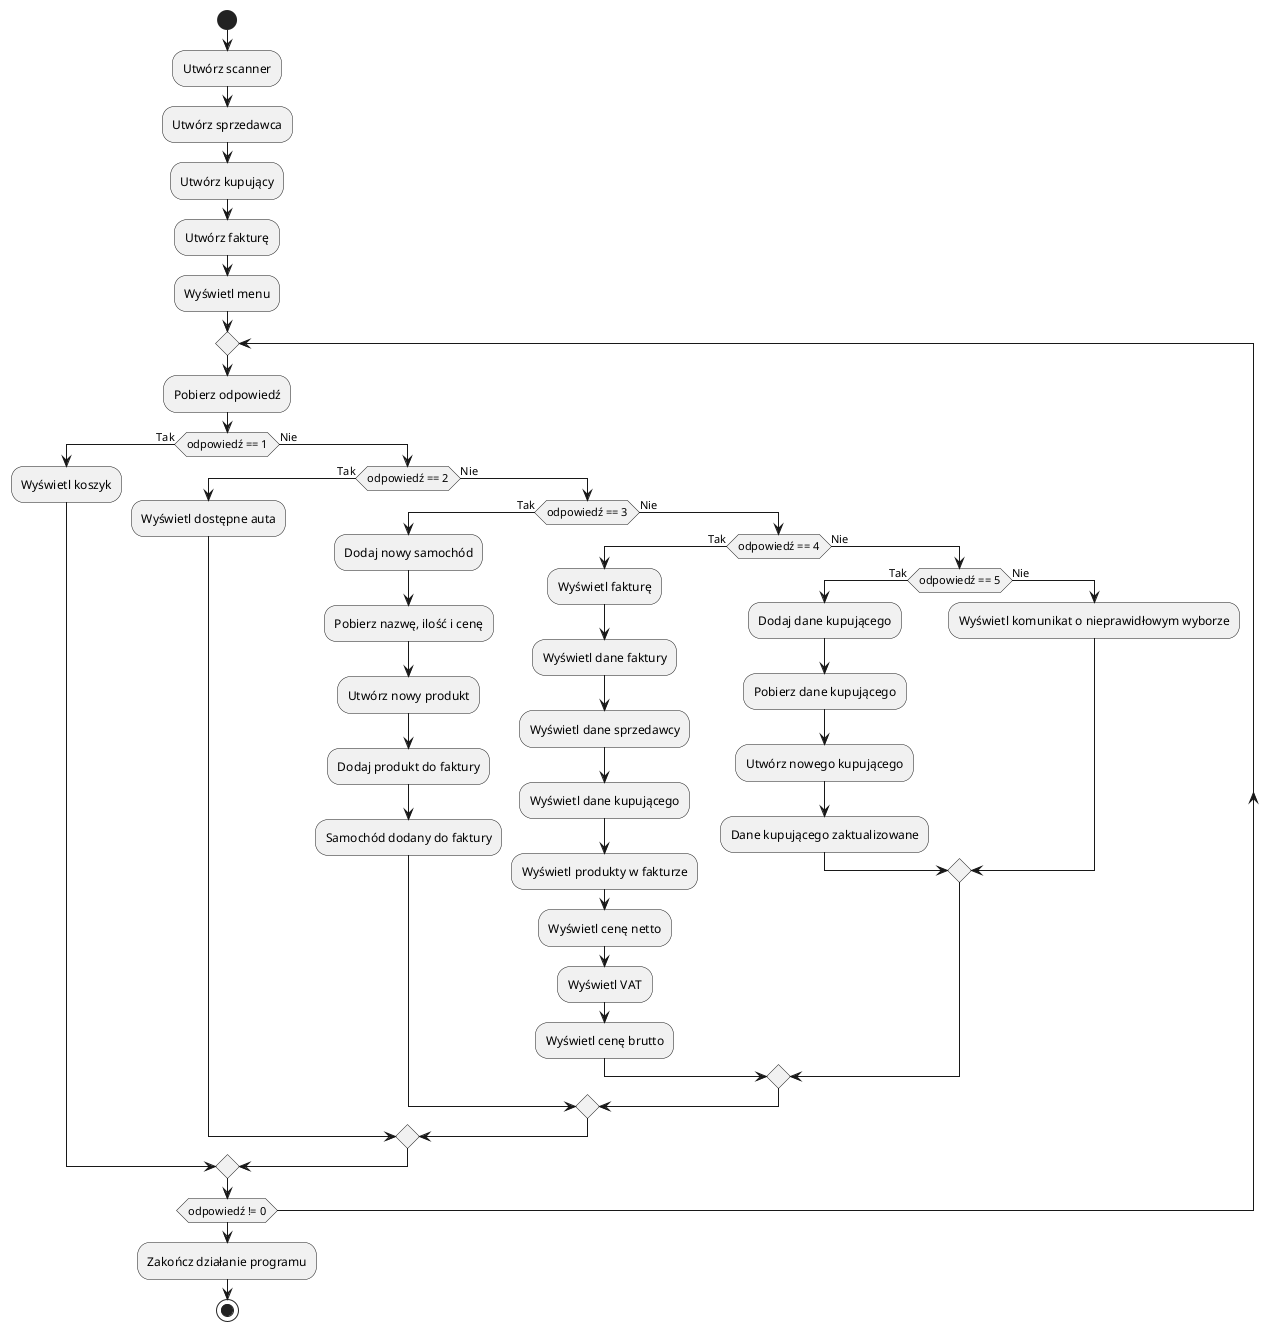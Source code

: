 @startuml
start
:Utwórz scanner;
:Utwórz sprzedawca;
:Utwórz kupujący;
:Utwórz fakturę;
:Wyświetl menu;
repeat
  :Pobierz odpowiedź;
  if (odpowiedź == 1) then (Tak)
    :Wyświetl koszyk;
  else (Nie)
    if (odpowiedź == 2) then (Tak)
      :Wyświetl dostępne auta;
    else (Nie)
      if (odpowiedź == 3) then (Tak)
        :Dodaj nowy samochód;
        :Pobierz nazwę, ilość i cenę;
        :Utwórz nowy produkt;
        :Dodaj produkt do faktury;
        :Samochód dodany do faktury;
      else (Nie)
        if (odpowiedź == 4) then (Tak)
          :Wyświetl fakturę;
          :Wyświetl dane faktury;
          :Wyświetl dane sprzedawcy;
          :Wyświetl dane kupującego;
          :Wyświetl produkty w fakturze;
          :Wyświetl cenę netto;
          :Wyświetl VAT;
          :Wyświetl cenę brutto;
        else (Nie)
          if (odpowiedź == 5) then (Tak)
            :Dodaj dane kupującego;
            :Pobierz dane kupującego;
            :Utwórz nowego kupującego;
            :Dane kupującego zaktualizowane;
          else (Nie)
            :Wyświetl komunikat o nieprawidłowym wyborze;
          endif
        endif
      endif
    endif
  endif
repeat while (odpowiedź != 0)
:Zakończ działanie programu;
stop
@enduml
